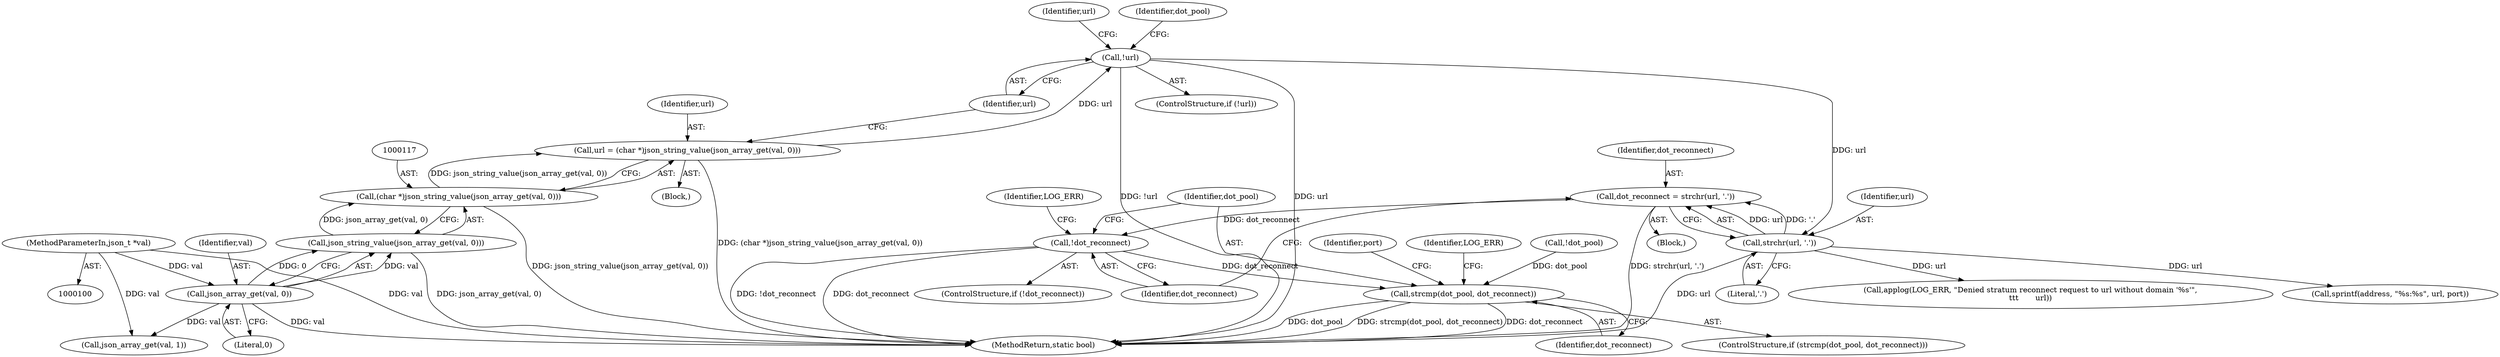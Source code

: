 digraph "0_cgminer_e1c5050734123973b99d181c45e74b2cbb00272e_2@API" {
"1000153" [label="(Call,dot_reconnect = strchr(url, '.'))"];
"1000155" [label="(Call,strchr(url, '.'))"];
"1000123" [label="(Call,!url)"];
"1000114" [label="(Call,url = (char *)json_string_value(json_array_get(val, 0)))"];
"1000116" [label="(Call,(char *)json_string_value(json_array_get(val, 0)))"];
"1000118" [label="(Call,json_string_value(json_array_get(val, 0)))"];
"1000119" [label="(Call,json_array_get(val, 0))"];
"1000102" [label="(MethodParameterIn,json_t *val)"];
"1000159" [label="(Call,!dot_reconnect)"];
"1000169" [label="(Call,strcmp(dot_pool, dot_reconnect))"];
"1000197" [label="(Call,sprintf(address, \"%s:%s\", url, port))"];
"1000170" [label="(Identifier,dot_pool)"];
"1000160" [label="(Identifier,dot_reconnect)"];
"1000275" [label="(MethodReturn,static bool)"];
"1000159" [label="(Call,!dot_reconnect)"];
"1000155" [label="(Call,strchr(url, '.'))"];
"1000153" [label="(Call,dot_reconnect = strchr(url, '.'))"];
"1000163" [label="(Identifier,LOG_ERR)"];
"1000182" [label="(Identifier,port)"];
"1000156" [label="(Identifier,url)"];
"1000157" [label="(Literal,'.')"];
"1000123" [label="(Call,!url)"];
"1000122" [label="(ControlStructure,if (!url))"];
"1000114" [label="(Call,url = (char *)json_string_value(json_array_get(val, 0)))"];
"1000158" [label="(ControlStructure,if (!dot_reconnect))"];
"1000154" [label="(Identifier,dot_reconnect)"];
"1000174" [label="(Identifier,LOG_ERR)"];
"1000103" [label="(Block,)"];
"1000126" [label="(Identifier,url)"];
"1000119" [label="(Call,json_array_get(val, 0))"];
"1000124" [label="(Identifier,url)"];
"1000162" [label="(Call,applog(LOG_ERR, \"Denied stratum reconnect request to url without domain '%s'\",\n\t\t\t       url))"];
"1000142" [label="(Call,!dot_pool)"];
"1000120" [label="(Identifier,val)"];
"1000169" [label="(Call,strcmp(dot_pool, dot_reconnect))"];
"1000131" [label="(Block,)"];
"1000121" [label="(Literal,0)"];
"1000115" [label="(Identifier,url)"];
"1000116" [label="(Call,(char *)json_string_value(json_array_get(val, 0)))"];
"1000171" [label="(Identifier,dot_reconnect)"];
"1000102" [label="(MethodParameterIn,json_t *val)"];
"1000168" [label="(ControlStructure,if (strcmp(dot_pool, dot_reconnect)))"];
"1000186" [label="(Call,json_array_get(val, 1))"];
"1000118" [label="(Call,json_string_value(json_array_get(val, 0)))"];
"1000135" [label="(Identifier,dot_pool)"];
"1000153" -> "1000131"  [label="AST: "];
"1000153" -> "1000155"  [label="CFG: "];
"1000154" -> "1000153"  [label="AST: "];
"1000155" -> "1000153"  [label="AST: "];
"1000160" -> "1000153"  [label="CFG: "];
"1000153" -> "1000275"  [label="DDG: strchr(url, '.')"];
"1000155" -> "1000153"  [label="DDG: url"];
"1000155" -> "1000153"  [label="DDG: '.'"];
"1000153" -> "1000159"  [label="DDG: dot_reconnect"];
"1000155" -> "1000157"  [label="CFG: "];
"1000156" -> "1000155"  [label="AST: "];
"1000157" -> "1000155"  [label="AST: "];
"1000155" -> "1000275"  [label="DDG: url"];
"1000123" -> "1000155"  [label="DDG: url"];
"1000155" -> "1000162"  [label="DDG: url"];
"1000155" -> "1000197"  [label="DDG: url"];
"1000123" -> "1000122"  [label="AST: "];
"1000123" -> "1000124"  [label="CFG: "];
"1000124" -> "1000123"  [label="AST: "];
"1000126" -> "1000123"  [label="CFG: "];
"1000135" -> "1000123"  [label="CFG: "];
"1000123" -> "1000275"  [label="DDG: !url"];
"1000123" -> "1000275"  [label="DDG: url"];
"1000114" -> "1000123"  [label="DDG: url"];
"1000114" -> "1000103"  [label="AST: "];
"1000114" -> "1000116"  [label="CFG: "];
"1000115" -> "1000114"  [label="AST: "];
"1000116" -> "1000114"  [label="AST: "];
"1000124" -> "1000114"  [label="CFG: "];
"1000114" -> "1000275"  [label="DDG: (char *)json_string_value(json_array_get(val, 0))"];
"1000116" -> "1000114"  [label="DDG: json_string_value(json_array_get(val, 0))"];
"1000116" -> "1000118"  [label="CFG: "];
"1000117" -> "1000116"  [label="AST: "];
"1000118" -> "1000116"  [label="AST: "];
"1000116" -> "1000275"  [label="DDG: json_string_value(json_array_get(val, 0))"];
"1000118" -> "1000116"  [label="DDG: json_array_get(val, 0)"];
"1000118" -> "1000119"  [label="CFG: "];
"1000119" -> "1000118"  [label="AST: "];
"1000118" -> "1000275"  [label="DDG: json_array_get(val, 0)"];
"1000119" -> "1000118"  [label="DDG: val"];
"1000119" -> "1000118"  [label="DDG: 0"];
"1000119" -> "1000121"  [label="CFG: "];
"1000120" -> "1000119"  [label="AST: "];
"1000121" -> "1000119"  [label="AST: "];
"1000119" -> "1000275"  [label="DDG: val"];
"1000102" -> "1000119"  [label="DDG: val"];
"1000119" -> "1000186"  [label="DDG: val"];
"1000102" -> "1000100"  [label="AST: "];
"1000102" -> "1000275"  [label="DDG: val"];
"1000102" -> "1000186"  [label="DDG: val"];
"1000159" -> "1000158"  [label="AST: "];
"1000159" -> "1000160"  [label="CFG: "];
"1000160" -> "1000159"  [label="AST: "];
"1000163" -> "1000159"  [label="CFG: "];
"1000170" -> "1000159"  [label="CFG: "];
"1000159" -> "1000275"  [label="DDG: !dot_reconnect"];
"1000159" -> "1000275"  [label="DDG: dot_reconnect"];
"1000159" -> "1000169"  [label="DDG: dot_reconnect"];
"1000169" -> "1000168"  [label="AST: "];
"1000169" -> "1000171"  [label="CFG: "];
"1000170" -> "1000169"  [label="AST: "];
"1000171" -> "1000169"  [label="AST: "];
"1000174" -> "1000169"  [label="CFG: "];
"1000182" -> "1000169"  [label="CFG: "];
"1000169" -> "1000275"  [label="DDG: strcmp(dot_pool, dot_reconnect)"];
"1000169" -> "1000275"  [label="DDG: dot_reconnect"];
"1000169" -> "1000275"  [label="DDG: dot_pool"];
"1000142" -> "1000169"  [label="DDG: dot_pool"];
}
